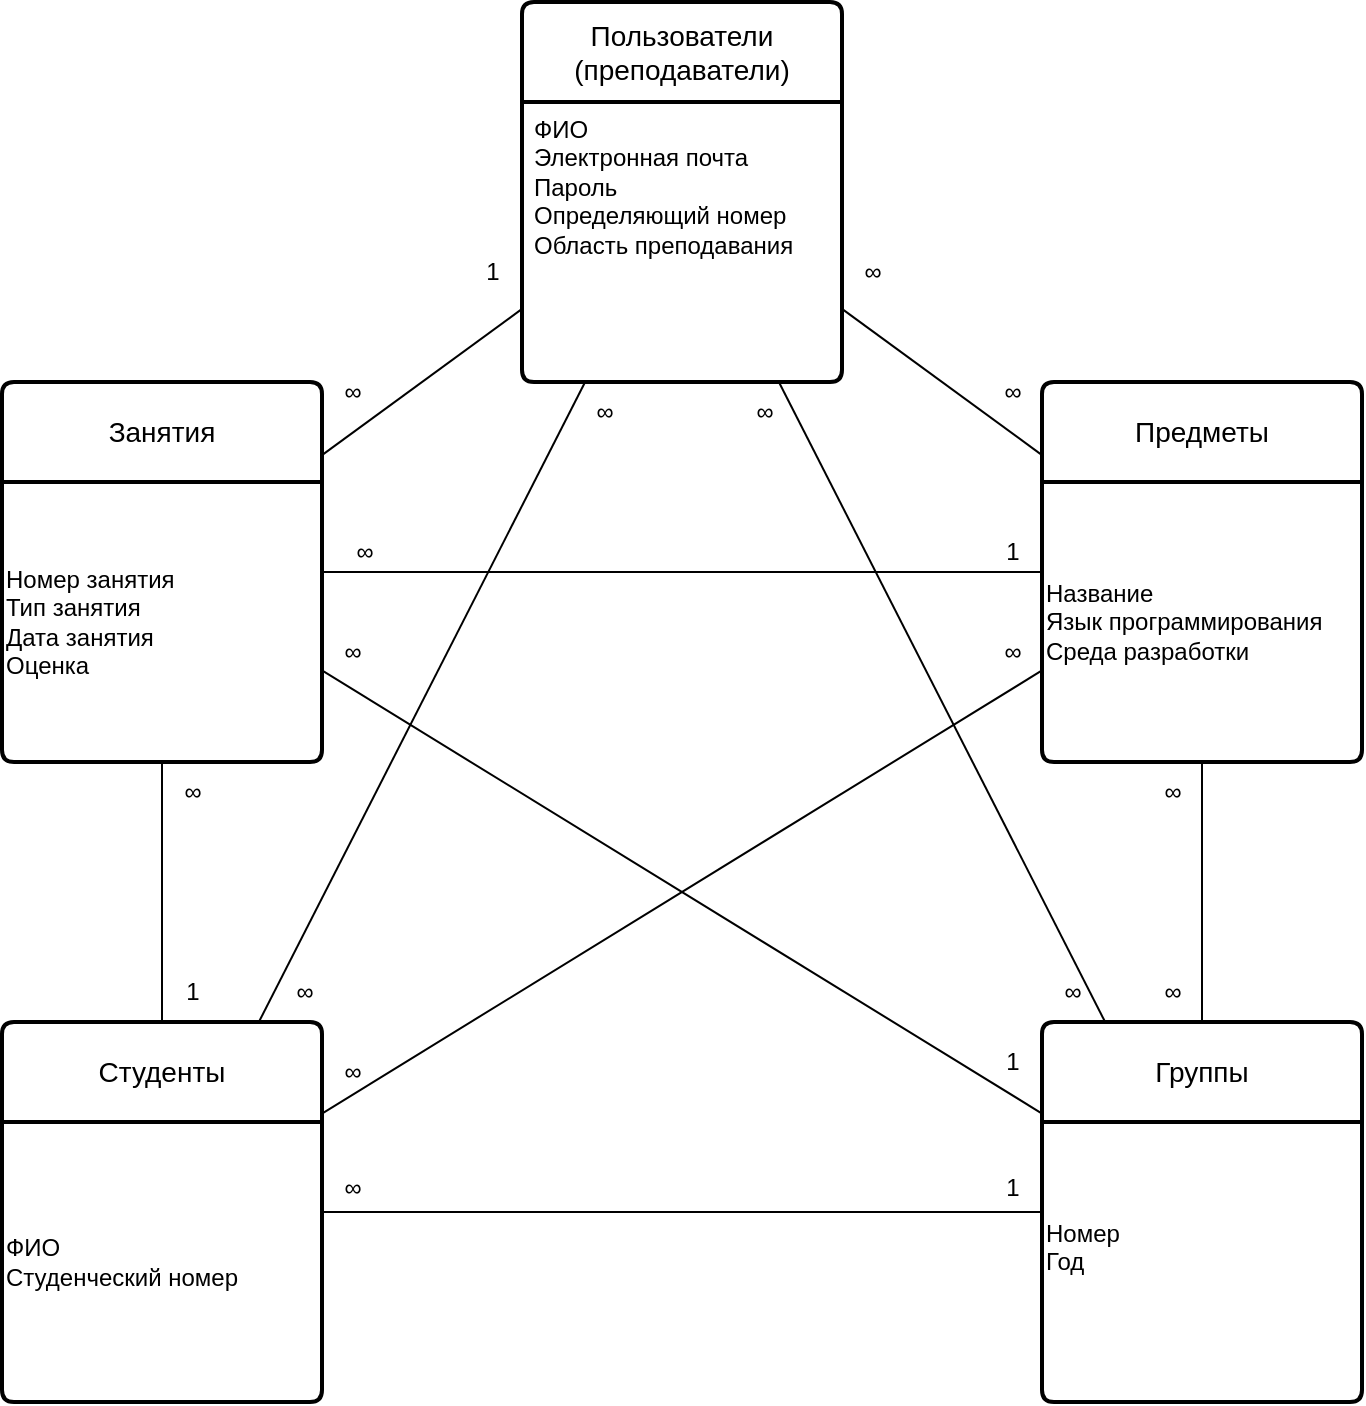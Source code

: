 <mxfile version="24.0.5" type="github">
  <diagram name="Страница — 1" id="j9c4j-7NDMaKkOrPyNq9">
    <mxGraphModel dx="1002" dy="577" grid="1" gridSize="10" guides="1" tooltips="1" connect="1" arrows="1" fold="1" page="1" pageScale="1" pageWidth="827" pageHeight="1169" math="0" shadow="0">
      <root>
        <mxCell id="0" />
        <mxCell id="1" parent="0" />
        <mxCell id="oWYn7JGgKRBTKAJfzZio-1" value="Пользователи (преподаватели)" style="swimlane;childLayout=stackLayout;horizontal=1;startSize=50;horizontalStack=0;rounded=1;fontSize=14;fontStyle=0;strokeWidth=2;resizeParent=0;resizeLast=1;shadow=0;dashed=0;align=center;arcSize=4;whiteSpace=wrap;html=1;" parent="1" vertex="1">
          <mxGeometry x="334" y="40" width="160" height="190" as="geometry" />
        </mxCell>
        <mxCell id="oWYn7JGgKRBTKAJfzZio-2" value="ФИО&lt;br&gt;Электронная почта&lt;br&gt;Пароль&lt;br&gt;Определяющий номер&lt;div&gt;Область преподавания&lt;/div&gt;" style="align=left;strokeColor=none;fillColor=none;spacingLeft=4;fontSize=12;verticalAlign=top;resizable=0;rotatable=0;part=1;html=1;" parent="oWYn7JGgKRBTKAJfzZio-1" vertex="1">
          <mxGeometry y="50" width="160" height="140" as="geometry" />
        </mxCell>
        <mxCell id="oWYn7JGgKRBTKAJfzZio-3" value="Группы" style="swimlane;childLayout=stackLayout;horizontal=1;startSize=50;horizontalStack=0;rounded=1;fontSize=14;fontStyle=0;strokeWidth=2;resizeParent=0;resizeLast=1;shadow=0;dashed=0;align=center;arcSize=4;whiteSpace=wrap;html=1;" parent="1" vertex="1">
          <mxGeometry x="594" y="550" width="160" height="190" as="geometry" />
        </mxCell>
        <mxCell id="oWYn7JGgKRBTKAJfzZio-36" value="Номер&lt;br&gt;Год&lt;div&gt;&lt;br/&gt;&lt;/div&gt;" style="text;html=1;align=left;verticalAlign=middle;resizable=0;points=[];autosize=1;strokeColor=none;fillColor=none;" parent="oWYn7JGgKRBTKAJfzZio-3" vertex="1">
          <mxGeometry y="50" width="160" height="140" as="geometry" />
        </mxCell>
        <mxCell id="oWYn7JGgKRBTKAJfzZio-5" value="Студенты" style="swimlane;childLayout=stackLayout;horizontal=1;startSize=50;horizontalStack=0;rounded=1;fontSize=14;fontStyle=0;strokeWidth=2;resizeParent=0;resizeLast=1;shadow=0;dashed=0;align=center;arcSize=4;whiteSpace=wrap;html=1;" parent="1" vertex="1">
          <mxGeometry x="74" y="550" width="160" height="190" as="geometry" />
        </mxCell>
        <mxCell id="oWYn7JGgKRBTKAJfzZio-37" value="ФИО&lt;br&gt;Студенческий номер" style="text;html=1;align=left;verticalAlign=middle;resizable=0;points=[];autosize=1;strokeColor=none;fillColor=none;" parent="oWYn7JGgKRBTKAJfzZio-5" vertex="1">
          <mxGeometry y="50" width="160" height="140" as="geometry" />
        </mxCell>
        <mxCell id="oWYn7JGgKRBTKAJfzZio-6" value="Предметы" style="swimlane;childLayout=stackLayout;horizontal=1;startSize=50;horizontalStack=0;rounded=1;fontSize=14;fontStyle=0;strokeWidth=2;resizeParent=0;resizeLast=1;shadow=0;dashed=0;align=center;arcSize=4;whiteSpace=wrap;html=1;" parent="1" vertex="1">
          <mxGeometry x="594" y="230" width="160" height="190" as="geometry" />
        </mxCell>
        <mxCell id="oWYn7JGgKRBTKAJfzZio-34" value="&lt;div style=&quot;text-align: justify;&quot;&gt;Название&lt;/div&gt;&lt;div style=&quot;text-align: justify;&quot;&gt;Язык программирования&lt;/div&gt;&lt;div style=&quot;text-align: justify;&quot;&gt;Среда разработки&lt;/div&gt;" style="text;html=1;align=left;verticalAlign=middle;resizable=0;points=[];autosize=1;strokeColor=none;fillColor=none;" parent="oWYn7JGgKRBTKAJfzZio-6" vertex="1">
          <mxGeometry y="50" width="160" height="140" as="geometry" />
        </mxCell>
        <mxCell id="oWYn7JGgKRBTKAJfzZio-7" value="Занятия" style="swimlane;childLayout=stackLayout;horizontal=1;startSize=50;horizontalStack=0;rounded=1;fontSize=14;fontStyle=0;strokeWidth=2;resizeParent=0;resizeLast=1;shadow=0;dashed=0;align=center;arcSize=4;whiteSpace=wrap;html=1;" parent="1" vertex="1">
          <mxGeometry x="74" y="230" width="160" height="190" as="geometry" />
        </mxCell>
        <mxCell id="oWYn7JGgKRBTKAJfzZio-38" value="Номер занятия&lt;br&gt;Тип занятия&lt;br&gt;Дата занятия&lt;br&gt;Оценка" style="text;html=1;align=left;verticalAlign=middle;resizable=0;points=[];autosize=1;strokeColor=none;fillColor=none;" parent="oWYn7JGgKRBTKAJfzZio-7" vertex="1">
          <mxGeometry y="50" width="160" height="140" as="geometry" />
        </mxCell>
        <mxCell id="oWYn7JGgKRBTKAJfzZio-9" value="" style="endArrow=none;html=1;rounded=0;" parent="1" source="oWYn7JGgKRBTKAJfzZio-1" target="oWYn7JGgKRBTKAJfzZio-3" edge="1">
          <mxGeometry relative="1" as="geometry">
            <mxPoint x="314" y="480" as="sourcePoint" />
            <mxPoint x="474" y="480" as="targetPoint" />
          </mxGeometry>
        </mxCell>
        <mxCell id="oWYn7JGgKRBTKAJfzZio-10" value="" style="endArrow=none;html=1;rounded=0;" parent="1" source="oWYn7JGgKRBTKAJfzZio-1" target="oWYn7JGgKRBTKAJfzZio-5" edge="1">
          <mxGeometry relative="1" as="geometry">
            <mxPoint x="498" y="426" as="sourcePoint" />
            <mxPoint x="604" y="374" as="targetPoint" />
          </mxGeometry>
        </mxCell>
        <mxCell id="oWYn7JGgKRBTKAJfzZio-11" value="" style="endArrow=none;html=1;rounded=0;" parent="1" source="oWYn7JGgKRBTKAJfzZio-1" target="oWYn7JGgKRBTKAJfzZio-6" edge="1">
          <mxGeometry relative="1" as="geometry">
            <mxPoint x="508" y="436" as="sourcePoint" />
            <mxPoint x="614" y="384" as="targetPoint" />
          </mxGeometry>
        </mxCell>
        <mxCell id="oWYn7JGgKRBTKAJfzZio-12" value="" style="endArrow=none;html=1;rounded=0;" parent="1" source="oWYn7JGgKRBTKAJfzZio-1" target="oWYn7JGgKRBTKAJfzZio-7" edge="1">
          <mxGeometry relative="1" as="geometry">
            <mxPoint x="518" y="446" as="sourcePoint" />
            <mxPoint x="624" y="394" as="targetPoint" />
          </mxGeometry>
        </mxCell>
        <mxCell id="oWYn7JGgKRBTKAJfzZio-13" value="" style="endArrow=none;html=1;rounded=0;" parent="1" source="oWYn7JGgKRBTKAJfzZio-6" target="oWYn7JGgKRBTKAJfzZio-3" edge="1">
          <mxGeometry relative="1" as="geometry">
            <mxPoint x="528" y="456" as="sourcePoint" />
            <mxPoint x="634" y="404" as="targetPoint" />
          </mxGeometry>
        </mxCell>
        <mxCell id="oWYn7JGgKRBTKAJfzZio-14" value="" style="endArrow=none;html=1;rounded=0;" parent="1" source="oWYn7JGgKRBTKAJfzZio-3" target="oWYn7JGgKRBTKAJfzZio-5" edge="1">
          <mxGeometry relative="1" as="geometry">
            <mxPoint x="684" y="430" as="sourcePoint" />
            <mxPoint x="684" y="560" as="targetPoint" />
          </mxGeometry>
        </mxCell>
        <mxCell id="oWYn7JGgKRBTKAJfzZio-15" value="" style="endArrow=none;html=1;rounded=0;" parent="1" source="oWYn7JGgKRBTKAJfzZio-5" target="oWYn7JGgKRBTKAJfzZio-7" edge="1">
          <mxGeometry relative="1" as="geometry">
            <mxPoint x="604" y="655" as="sourcePoint" />
            <mxPoint x="244" y="655" as="targetPoint" />
          </mxGeometry>
        </mxCell>
        <mxCell id="oWYn7JGgKRBTKAJfzZio-17" value="1" style="text;html=1;align=center;verticalAlign=middle;resizable=0;points=[];autosize=1;strokeColor=none;fillColor=none;" parent="1" vertex="1">
          <mxGeometry x="564" y="618" width="30" height="30" as="geometry" />
        </mxCell>
        <mxCell id="oWYn7JGgKRBTKAJfzZio-18" value="∞" style="text;html=1;align=center;verticalAlign=middle;resizable=0;points=[];autosize=1;strokeColor=none;fillColor=none;" parent="1" vertex="1">
          <mxGeometry x="234" y="618" width="30" height="30" as="geometry" />
        </mxCell>
        <mxCell id="oWYn7JGgKRBTKAJfzZio-19" value="∞" style="text;html=1;align=center;verticalAlign=middle;resizable=0;points=[];autosize=1;strokeColor=none;fillColor=none;" parent="1" vertex="1">
          <mxGeometry x="494" y="160" width="30" height="30" as="geometry" />
        </mxCell>
        <mxCell id="oWYn7JGgKRBTKAJfzZio-20" value="∞" style="text;html=1;align=center;verticalAlign=middle;resizable=0;points=[];autosize=1;strokeColor=none;fillColor=none;" parent="1" vertex="1">
          <mxGeometry x="564" y="220" width="30" height="30" as="geometry" />
        </mxCell>
        <mxCell id="oWYn7JGgKRBTKAJfzZio-21" value="∞" style="text;html=1;align=center;verticalAlign=middle;resizable=0;points=[];autosize=1;strokeColor=none;fillColor=none;" parent="1" vertex="1">
          <mxGeometry x="440" y="230" width="30" height="30" as="geometry" />
        </mxCell>
        <mxCell id="oWYn7JGgKRBTKAJfzZio-22" value="∞" style="text;html=1;align=center;verticalAlign=middle;resizable=0;points=[];autosize=1;strokeColor=none;fillColor=none;" parent="1" vertex="1">
          <mxGeometry x="594" y="520" width="30" height="30" as="geometry" />
        </mxCell>
        <mxCell id="oWYn7JGgKRBTKAJfzZio-23" value="∞" style="text;html=1;align=center;verticalAlign=middle;resizable=0;points=[];autosize=1;strokeColor=none;fillColor=none;" parent="1" vertex="1">
          <mxGeometry x="360" y="230" width="30" height="30" as="geometry" />
        </mxCell>
        <mxCell id="oWYn7JGgKRBTKAJfzZio-24" value="∞" style="text;html=1;align=center;verticalAlign=middle;resizable=0;points=[];autosize=1;strokeColor=none;fillColor=none;" parent="1" vertex="1">
          <mxGeometry x="210" y="520" width="30" height="30" as="geometry" />
        </mxCell>
        <mxCell id="oWYn7JGgKRBTKAJfzZio-25" value="1" style="text;html=1;align=center;verticalAlign=middle;resizable=0;points=[];autosize=1;strokeColor=none;fillColor=none;" parent="1" vertex="1">
          <mxGeometry x="304" y="160" width="30" height="30" as="geometry" />
        </mxCell>
        <mxCell id="oWYn7JGgKRBTKAJfzZio-26" value="∞" style="text;html=1;align=center;verticalAlign=middle;resizable=0;points=[];autosize=1;strokeColor=none;fillColor=none;" parent="1" vertex="1">
          <mxGeometry x="234" y="220" width="30" height="30" as="geometry" />
        </mxCell>
        <mxCell id="oWYn7JGgKRBTKAJfzZio-27" value="∞" style="text;html=1;align=center;verticalAlign=middle;resizable=0;points=[];autosize=1;strokeColor=none;fillColor=none;" parent="1" vertex="1">
          <mxGeometry x="644" y="420" width="30" height="30" as="geometry" />
        </mxCell>
        <mxCell id="oWYn7JGgKRBTKAJfzZio-28" value="∞" style="text;html=1;align=center;verticalAlign=middle;resizable=0;points=[];autosize=1;strokeColor=none;fillColor=none;" parent="1" vertex="1">
          <mxGeometry x="644" y="520" width="30" height="30" as="geometry" />
        </mxCell>
        <mxCell id="oWYn7JGgKRBTKAJfzZio-29" value="1" style="text;html=1;align=center;verticalAlign=middle;resizable=0;points=[];autosize=1;strokeColor=none;fillColor=none;" parent="1" vertex="1">
          <mxGeometry x="154" y="520" width="30" height="30" as="geometry" />
        </mxCell>
        <mxCell id="oWYn7JGgKRBTKAJfzZio-30" value="∞" style="text;html=1;align=center;verticalAlign=middle;resizable=0;points=[];autosize=1;strokeColor=none;fillColor=none;" parent="1" vertex="1">
          <mxGeometry x="154" y="420" width="30" height="30" as="geometry" />
        </mxCell>
        <mxCell id="oWYn7JGgKRBTKAJfzZio-31" value="" style="endArrow=none;html=1;rounded=0;" parent="1" source="oWYn7JGgKRBTKAJfzZio-6" target="oWYn7JGgKRBTKAJfzZio-7" edge="1">
          <mxGeometry relative="1" as="geometry">
            <mxPoint x="164" y="560" as="sourcePoint" />
            <mxPoint x="164" y="430" as="targetPoint" />
          </mxGeometry>
        </mxCell>
        <mxCell id="oWYn7JGgKRBTKAJfzZio-32" value="1" style="text;html=1;align=center;verticalAlign=middle;resizable=0;points=[];autosize=1;strokeColor=none;fillColor=none;" parent="1" vertex="1">
          <mxGeometry x="564" y="300" width="30" height="30" as="geometry" />
        </mxCell>
        <mxCell id="oWYn7JGgKRBTKAJfzZio-33" value="∞" style="text;html=1;align=center;verticalAlign=middle;resizable=0;points=[];autosize=1;strokeColor=none;fillColor=none;" parent="1" vertex="1">
          <mxGeometry x="240" y="300" width="30" height="30" as="geometry" />
        </mxCell>
        <mxCell id="VFooY89ptCG5FuP4pDBX-5" value="" style="endArrow=none;html=1;rounded=0;" edge="1" parent="1" source="oWYn7JGgKRBTKAJfzZio-3" target="oWYn7JGgKRBTKAJfzZio-7">
          <mxGeometry relative="1" as="geometry">
            <mxPoint x="164" y="560" as="sourcePoint" />
            <mxPoint x="164" y="430" as="targetPoint" />
          </mxGeometry>
        </mxCell>
        <mxCell id="VFooY89ptCG5FuP4pDBX-6" value="1" style="text;html=1;align=center;verticalAlign=middle;resizable=0;points=[];autosize=1;strokeColor=none;fillColor=none;" vertex="1" parent="1">
          <mxGeometry x="564" y="555" width="30" height="30" as="geometry" />
        </mxCell>
        <mxCell id="VFooY89ptCG5FuP4pDBX-7" value="∞" style="text;html=1;align=center;verticalAlign=middle;resizable=0;points=[];autosize=1;strokeColor=none;fillColor=none;" vertex="1" parent="1">
          <mxGeometry x="234" y="350" width="30" height="30" as="geometry" />
        </mxCell>
        <mxCell id="VFooY89ptCG5FuP4pDBX-8" value="" style="endArrow=none;html=1;rounded=0;" edge="1" parent="1" source="oWYn7JGgKRBTKAJfzZio-6" target="oWYn7JGgKRBTKAJfzZio-5">
          <mxGeometry relative="1" as="geometry">
            <mxPoint x="376" y="240" as="sourcePoint" />
            <mxPoint x="212" y="560" as="targetPoint" />
          </mxGeometry>
        </mxCell>
        <mxCell id="VFooY89ptCG5FuP4pDBX-9" value="∞" style="text;html=1;align=center;verticalAlign=middle;resizable=0;points=[];autosize=1;strokeColor=none;fillColor=none;" vertex="1" parent="1">
          <mxGeometry x="234" y="560" width="30" height="30" as="geometry" />
        </mxCell>
        <mxCell id="VFooY89ptCG5FuP4pDBX-10" value="∞" style="text;html=1;align=center;verticalAlign=middle;resizable=0;points=[];autosize=1;strokeColor=none;fillColor=none;" vertex="1" parent="1">
          <mxGeometry x="564" y="350" width="30" height="30" as="geometry" />
        </mxCell>
      </root>
    </mxGraphModel>
  </diagram>
</mxfile>
